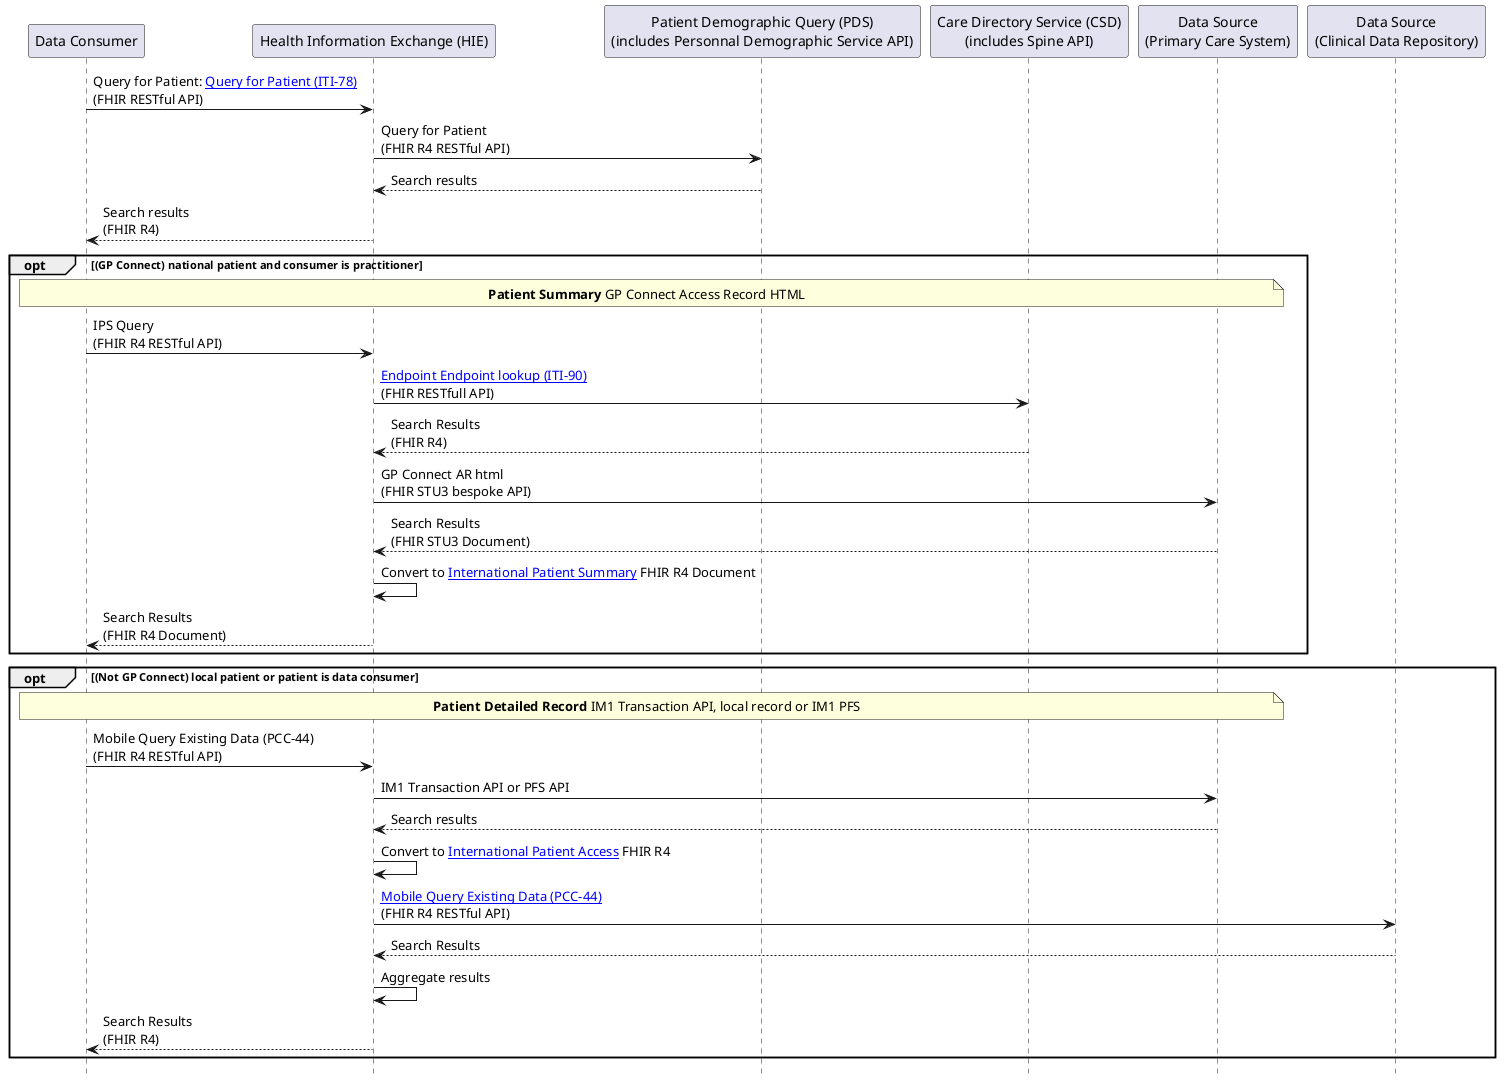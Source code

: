 @startuml

hide footbox

participant "Data Consumer" as DataConsumer
participant "Health Information Exchange (HIE)" as HIE
participant "Patient Demographic Query (PDS)\n(includes Personnal Demographic Service API)" as PDS
participant "Care Directory Service (CSD)\n(includes Spine API)" as CSD

participant "Data Source\n(Primary Care System)" as DataSource
participant "Data Source\n(Clinical Data Repository)" as CDR

DataConsumer -> HIE: Query for Patient: [[https://profiles.ihe.net/ITI/PDQm/ITI-78.html Query for Patient (ITI-78)]]\n(FHIR RESTful API)
HIE -> PDS: Query for Patient\n(FHIR R4 RESTful API)
PDS --> HIE: Search results
HIE --> DataConsumer: Search results\n(FHIR R4)

opt (GP Connect) national patient and consumer is practitioner
note over DataConsumer, DataSource: **Patient Summary** GP Connect Access Record HTML
DataConsumer -> HIE: IPS Query\n(FHIR R4 RESTful API)
HIE -> CSD: [[https://profiles.ihe.net/ITI/mCSD/ITI-90.html Endpoint Endpoint lookup (ITI-90)]]\n(FHIR RESTfull API)
CSD --> HIE: Search Results\n(FHIR R4)
HIE -> DataSource: GP Connect AR html\n(FHIR STU3 bespoke API)
DataSource --> HIE: Search Results\n(FHIR STU3 Document)
HIE -> HIE: Convert to [[https://build.fhir.org/ig/HL7/fhir-ips/ International Patient Summary]] FHIR R4 Document
HIE --> DataConsumer: Search Results\n(FHIR R4 Document)
end

opt (Not GP Connect) local patient or patient is data consumer
note over DataConsumer, DataSource: **Patient Detailed Record** IM1 Transaction API, local record or IM1 PFS
DataConsumer -> HIE: Mobile Query Existing Data (PCC-44)\n(FHIR R4 RESTful API)
HIE -> DataSource: IM1 Transaction API or PFS API
DataSource --> HIE: Search results
HIE -> HIE: Convert to [[https://build.fhir.org/ig/HL7/fhir-ipa/ International Patient Access]] FHIR R4
HIE -> CDR: [[https://profiles.ihe.net/PCC/QEDm/PCC-44.html Mobile Query Existing Data (PCC-44)]]\n(FHIR R4 RESTful API)
CDR --> HIE: Search Results
HIE -> HIE: Aggregate results
HIE --> DataConsumer: Search Results\n(FHIR R4)
end

@enduml

